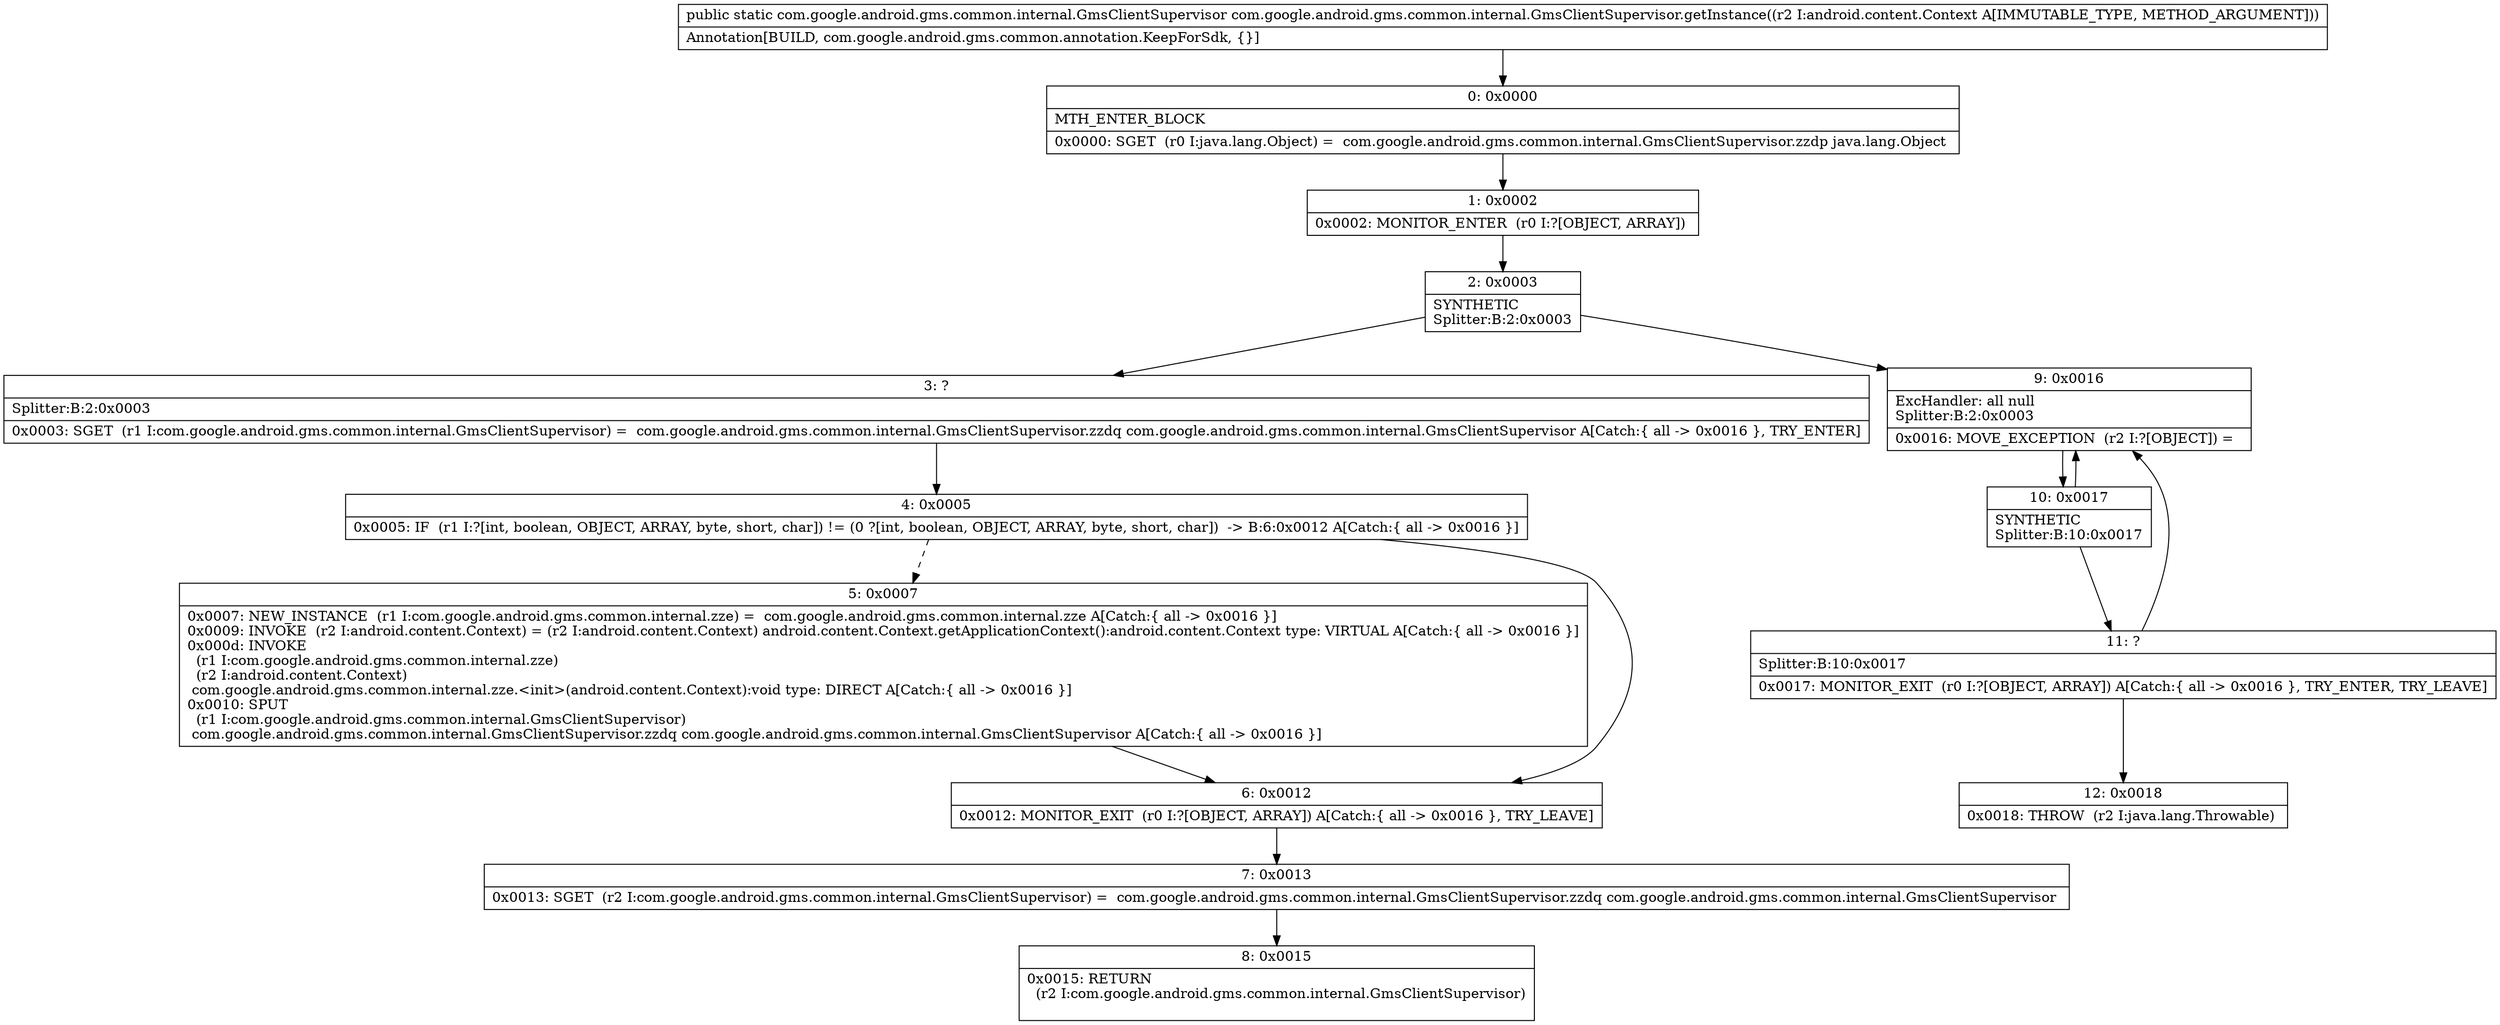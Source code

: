 digraph "CFG forcom.google.android.gms.common.internal.GmsClientSupervisor.getInstance(Landroid\/content\/Context;)Lcom\/google\/android\/gms\/common\/internal\/GmsClientSupervisor;" {
Node_0 [shape=record,label="{0\:\ 0x0000|MTH_ENTER_BLOCK\l|0x0000: SGET  (r0 I:java.lang.Object) =  com.google.android.gms.common.internal.GmsClientSupervisor.zzdp java.lang.Object \l}"];
Node_1 [shape=record,label="{1\:\ 0x0002|0x0002: MONITOR_ENTER  (r0 I:?[OBJECT, ARRAY]) \l}"];
Node_2 [shape=record,label="{2\:\ 0x0003|SYNTHETIC\lSplitter:B:2:0x0003\l}"];
Node_3 [shape=record,label="{3\:\ ?|Splitter:B:2:0x0003\l|0x0003: SGET  (r1 I:com.google.android.gms.common.internal.GmsClientSupervisor) =  com.google.android.gms.common.internal.GmsClientSupervisor.zzdq com.google.android.gms.common.internal.GmsClientSupervisor A[Catch:\{ all \-\> 0x0016 \}, TRY_ENTER]\l}"];
Node_4 [shape=record,label="{4\:\ 0x0005|0x0005: IF  (r1 I:?[int, boolean, OBJECT, ARRAY, byte, short, char]) != (0 ?[int, boolean, OBJECT, ARRAY, byte, short, char])  \-\> B:6:0x0012 A[Catch:\{ all \-\> 0x0016 \}]\l}"];
Node_5 [shape=record,label="{5\:\ 0x0007|0x0007: NEW_INSTANCE  (r1 I:com.google.android.gms.common.internal.zze) =  com.google.android.gms.common.internal.zze A[Catch:\{ all \-\> 0x0016 \}]\l0x0009: INVOKE  (r2 I:android.content.Context) = (r2 I:android.content.Context) android.content.Context.getApplicationContext():android.content.Context type: VIRTUAL A[Catch:\{ all \-\> 0x0016 \}]\l0x000d: INVOKE  \l  (r1 I:com.google.android.gms.common.internal.zze)\l  (r2 I:android.content.Context)\l com.google.android.gms.common.internal.zze.\<init\>(android.content.Context):void type: DIRECT A[Catch:\{ all \-\> 0x0016 \}]\l0x0010: SPUT  \l  (r1 I:com.google.android.gms.common.internal.GmsClientSupervisor)\l com.google.android.gms.common.internal.GmsClientSupervisor.zzdq com.google.android.gms.common.internal.GmsClientSupervisor A[Catch:\{ all \-\> 0x0016 \}]\l}"];
Node_6 [shape=record,label="{6\:\ 0x0012|0x0012: MONITOR_EXIT  (r0 I:?[OBJECT, ARRAY]) A[Catch:\{ all \-\> 0x0016 \}, TRY_LEAVE]\l}"];
Node_7 [shape=record,label="{7\:\ 0x0013|0x0013: SGET  (r2 I:com.google.android.gms.common.internal.GmsClientSupervisor) =  com.google.android.gms.common.internal.GmsClientSupervisor.zzdq com.google.android.gms.common.internal.GmsClientSupervisor \l}"];
Node_8 [shape=record,label="{8\:\ 0x0015|0x0015: RETURN  \l  (r2 I:com.google.android.gms.common.internal.GmsClientSupervisor)\l \l}"];
Node_9 [shape=record,label="{9\:\ 0x0016|ExcHandler: all null\lSplitter:B:2:0x0003\l|0x0016: MOVE_EXCEPTION  (r2 I:?[OBJECT]) =  \l}"];
Node_10 [shape=record,label="{10\:\ 0x0017|SYNTHETIC\lSplitter:B:10:0x0017\l}"];
Node_11 [shape=record,label="{11\:\ ?|Splitter:B:10:0x0017\l|0x0017: MONITOR_EXIT  (r0 I:?[OBJECT, ARRAY]) A[Catch:\{ all \-\> 0x0016 \}, TRY_ENTER, TRY_LEAVE]\l}"];
Node_12 [shape=record,label="{12\:\ 0x0018|0x0018: THROW  (r2 I:java.lang.Throwable) \l}"];
MethodNode[shape=record,label="{public static com.google.android.gms.common.internal.GmsClientSupervisor com.google.android.gms.common.internal.GmsClientSupervisor.getInstance((r2 I:android.content.Context A[IMMUTABLE_TYPE, METHOD_ARGUMENT]))  | Annotation[BUILD, com.google.android.gms.common.annotation.KeepForSdk, \{\}]\l}"];
MethodNode -> Node_0;
Node_0 -> Node_1;
Node_1 -> Node_2;
Node_2 -> Node_3;
Node_2 -> Node_9;
Node_3 -> Node_4;
Node_4 -> Node_5[style=dashed];
Node_4 -> Node_6;
Node_5 -> Node_6;
Node_6 -> Node_7;
Node_7 -> Node_8;
Node_9 -> Node_10;
Node_10 -> Node_11;
Node_10 -> Node_9;
Node_11 -> Node_12;
Node_11 -> Node_9;
}

